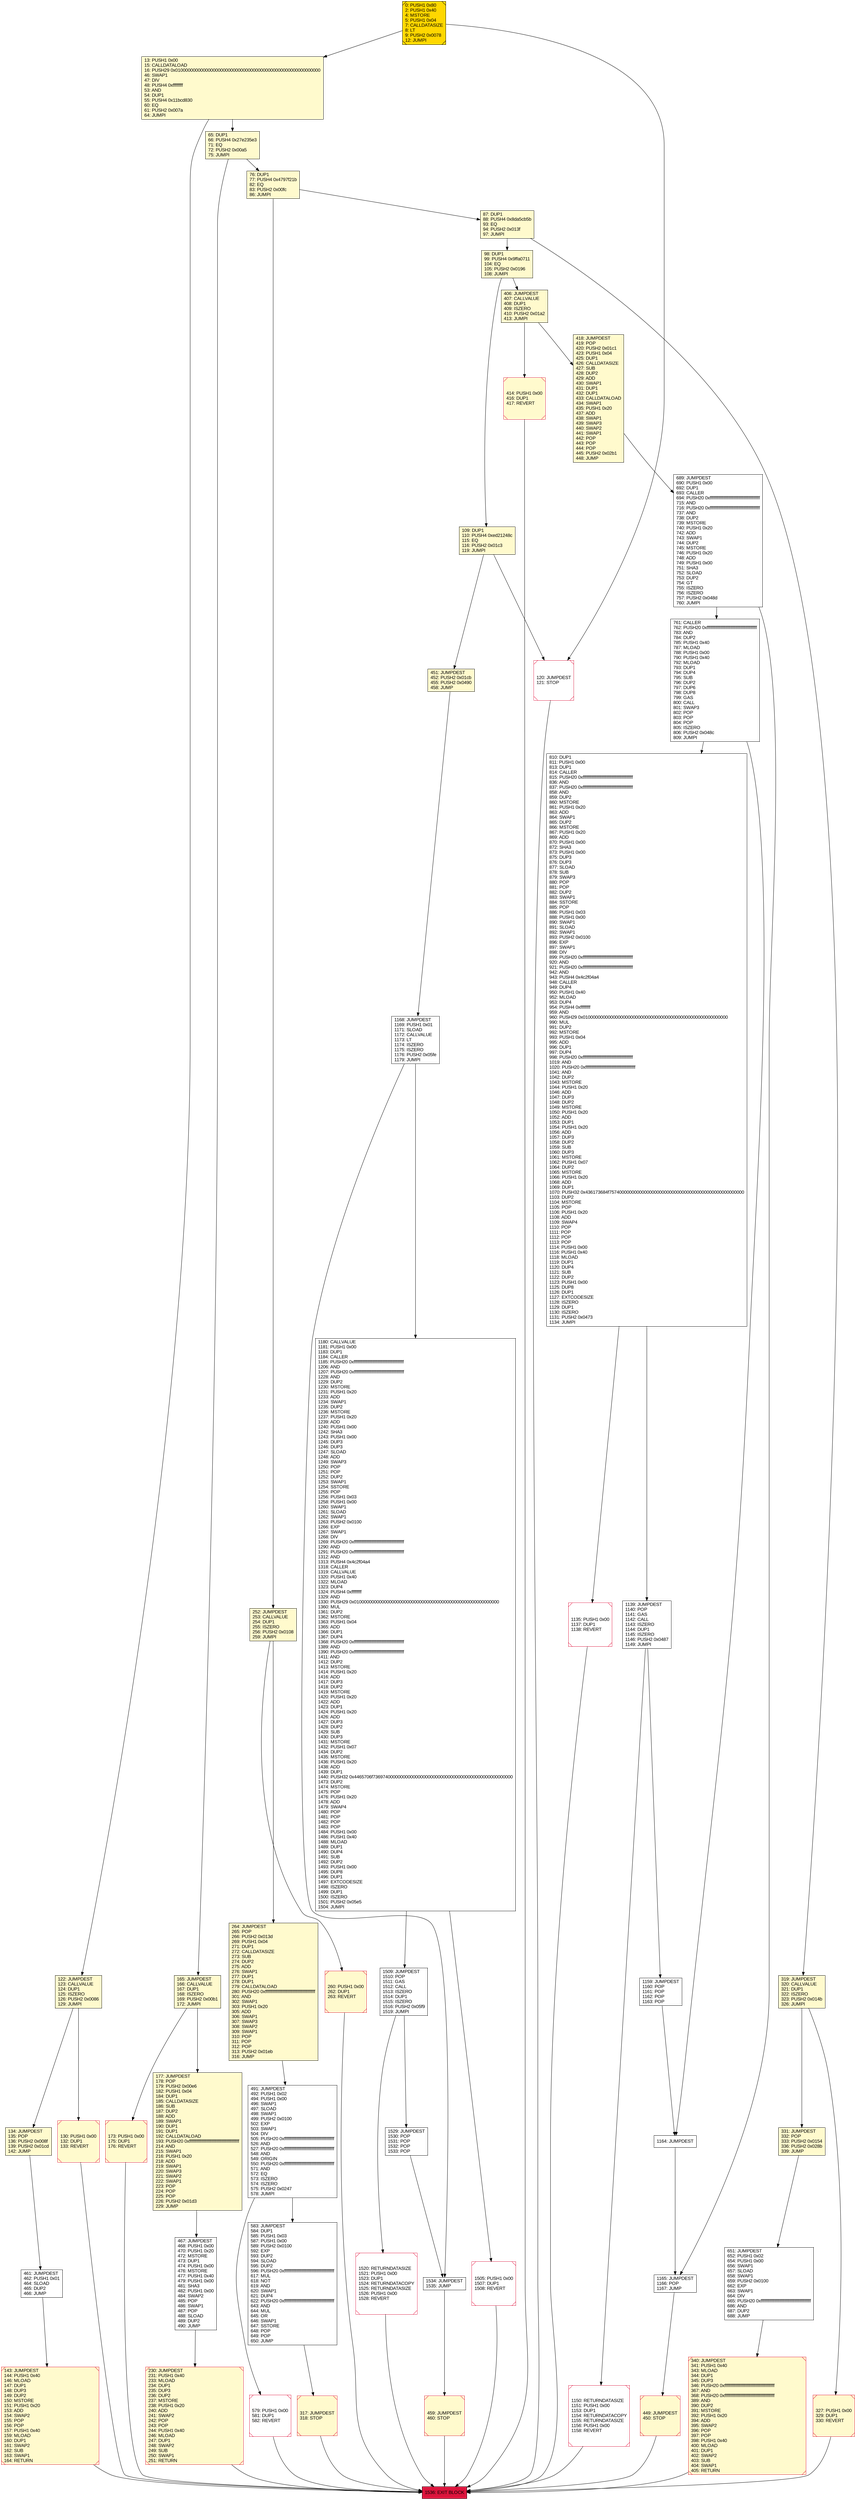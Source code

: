 digraph G {
bgcolor=transparent rankdir=UD;
node [shape=box style=filled color=black fillcolor=white fontname=arial fontcolor=black];
1536 [label="1536: EXIT BLOCK\l" fillcolor=crimson ];
406 [label="406: JUMPDEST\l407: CALLVALUE\l408: DUP1\l409: ISZERO\l410: PUSH2 0x01a2\l413: JUMPI\l" fillcolor=lemonchiffon ];
1180 [label="1180: CALLVALUE\l1181: PUSH1 0x00\l1183: DUP1\l1184: CALLER\l1185: PUSH20 0xffffffffffffffffffffffffffffffffffffffff\l1206: AND\l1207: PUSH20 0xffffffffffffffffffffffffffffffffffffffff\l1228: AND\l1229: DUP2\l1230: MSTORE\l1231: PUSH1 0x20\l1233: ADD\l1234: SWAP1\l1235: DUP2\l1236: MSTORE\l1237: PUSH1 0x20\l1239: ADD\l1240: PUSH1 0x00\l1242: SHA3\l1243: PUSH1 0x00\l1245: DUP3\l1246: DUP3\l1247: SLOAD\l1248: ADD\l1249: SWAP3\l1250: POP\l1251: POP\l1252: DUP2\l1253: SWAP1\l1254: SSTORE\l1255: POP\l1256: PUSH1 0x03\l1258: PUSH1 0x00\l1260: SWAP1\l1261: SLOAD\l1262: SWAP1\l1263: PUSH2 0x0100\l1266: EXP\l1267: SWAP1\l1268: DIV\l1269: PUSH20 0xffffffffffffffffffffffffffffffffffffffff\l1290: AND\l1291: PUSH20 0xffffffffffffffffffffffffffffffffffffffff\l1312: AND\l1313: PUSH4 0x4c2f04a4\l1318: CALLER\l1319: CALLVALUE\l1320: PUSH1 0x40\l1322: MLOAD\l1323: DUP4\l1324: PUSH4 0xffffffff\l1329: AND\l1330: PUSH29 0x0100000000000000000000000000000000000000000000000000000000\l1360: MUL\l1361: DUP2\l1362: MSTORE\l1363: PUSH1 0x04\l1365: ADD\l1366: DUP1\l1367: DUP4\l1368: PUSH20 0xffffffffffffffffffffffffffffffffffffffff\l1389: AND\l1390: PUSH20 0xffffffffffffffffffffffffffffffffffffffff\l1411: AND\l1412: DUP2\l1413: MSTORE\l1414: PUSH1 0x20\l1416: ADD\l1417: DUP3\l1418: DUP2\l1419: MSTORE\l1420: PUSH1 0x20\l1422: ADD\l1423: DUP1\l1424: PUSH1 0x20\l1426: ADD\l1427: DUP3\l1428: DUP2\l1429: SUB\l1430: DUP3\l1431: MSTORE\l1432: PUSH1 0x07\l1434: DUP2\l1435: MSTORE\l1436: PUSH1 0x20\l1438: ADD\l1439: DUP1\l1440: PUSH32 0x4465706f73697400000000000000000000000000000000000000000000000000\l1473: DUP2\l1474: MSTORE\l1475: POP\l1476: PUSH1 0x20\l1478: ADD\l1479: SWAP4\l1480: POP\l1481: POP\l1482: POP\l1483: POP\l1484: PUSH1 0x00\l1486: PUSH1 0x40\l1488: MLOAD\l1489: DUP1\l1490: DUP4\l1491: SUB\l1492: DUP2\l1493: PUSH1 0x00\l1495: DUP8\l1496: DUP1\l1497: EXTCODESIZE\l1498: ISZERO\l1499: DUP1\l1500: ISZERO\l1501: PUSH2 0x05e5\l1504: JUMPI\l" ];
134 [label="134: JUMPDEST\l135: POP\l136: PUSH2 0x008f\l139: PUSH2 0x01cd\l142: JUMP\l" fillcolor=lemonchiffon ];
340 [label="340: JUMPDEST\l341: PUSH1 0x40\l343: MLOAD\l344: DUP1\l345: DUP3\l346: PUSH20 0xffffffffffffffffffffffffffffffffffffffff\l367: AND\l368: PUSH20 0xffffffffffffffffffffffffffffffffffffffff\l389: AND\l390: DUP2\l391: MSTORE\l392: PUSH1 0x20\l394: ADD\l395: SWAP2\l396: POP\l397: POP\l398: PUSH1 0x40\l400: MLOAD\l401: DUP1\l402: SWAP2\l403: SUB\l404: SWAP1\l405: RETURN\l" fillcolor=lemonchiffon shape=Msquare color=crimson ];
467 [label="467: JUMPDEST\l468: PUSH1 0x00\l470: PUSH1 0x20\l472: MSTORE\l473: DUP1\l474: PUSH1 0x00\l476: MSTORE\l477: PUSH1 0x40\l479: PUSH1 0x00\l481: SHA3\l482: PUSH1 0x00\l484: SWAP2\l485: POP\l486: SWAP1\l487: POP\l488: SLOAD\l489: DUP2\l490: JUMP\l" ];
810 [label="810: DUP1\l811: PUSH1 0x00\l813: DUP1\l814: CALLER\l815: PUSH20 0xffffffffffffffffffffffffffffffffffffffff\l836: AND\l837: PUSH20 0xffffffffffffffffffffffffffffffffffffffff\l858: AND\l859: DUP2\l860: MSTORE\l861: PUSH1 0x20\l863: ADD\l864: SWAP1\l865: DUP2\l866: MSTORE\l867: PUSH1 0x20\l869: ADD\l870: PUSH1 0x00\l872: SHA3\l873: PUSH1 0x00\l875: DUP3\l876: DUP3\l877: SLOAD\l878: SUB\l879: SWAP3\l880: POP\l881: POP\l882: DUP2\l883: SWAP1\l884: SSTORE\l885: POP\l886: PUSH1 0x03\l888: PUSH1 0x00\l890: SWAP1\l891: SLOAD\l892: SWAP1\l893: PUSH2 0x0100\l896: EXP\l897: SWAP1\l898: DIV\l899: PUSH20 0xffffffffffffffffffffffffffffffffffffffff\l920: AND\l921: PUSH20 0xffffffffffffffffffffffffffffffffffffffff\l942: AND\l943: PUSH4 0x4c2f04a4\l948: CALLER\l949: DUP4\l950: PUSH1 0x40\l952: MLOAD\l953: DUP4\l954: PUSH4 0xffffffff\l959: AND\l960: PUSH29 0x0100000000000000000000000000000000000000000000000000000000\l990: MUL\l991: DUP2\l992: MSTORE\l993: PUSH1 0x04\l995: ADD\l996: DUP1\l997: DUP4\l998: PUSH20 0xffffffffffffffffffffffffffffffffffffffff\l1019: AND\l1020: PUSH20 0xffffffffffffffffffffffffffffffffffffffff\l1041: AND\l1042: DUP2\l1043: MSTORE\l1044: PUSH1 0x20\l1046: ADD\l1047: DUP3\l1048: DUP2\l1049: MSTORE\l1050: PUSH1 0x20\l1052: ADD\l1053: DUP1\l1054: PUSH1 0x20\l1056: ADD\l1057: DUP3\l1058: DUP2\l1059: SUB\l1060: DUP3\l1061: MSTORE\l1062: PUSH1 0x07\l1064: DUP2\l1065: MSTORE\l1066: PUSH1 0x20\l1068: ADD\l1069: DUP1\l1070: PUSH32 0x436173684f757400000000000000000000000000000000000000000000000000\l1103: DUP2\l1104: MSTORE\l1105: POP\l1106: PUSH1 0x20\l1108: ADD\l1109: SWAP4\l1110: POP\l1111: POP\l1112: POP\l1113: POP\l1114: PUSH1 0x00\l1116: PUSH1 0x40\l1118: MLOAD\l1119: DUP1\l1120: DUP4\l1121: SUB\l1122: DUP2\l1123: PUSH1 0x00\l1125: DUP8\l1126: DUP1\l1127: EXTCODESIZE\l1128: ISZERO\l1129: DUP1\l1130: ISZERO\l1131: PUSH2 0x0473\l1134: JUMPI\l" ];
173 [label="173: PUSH1 0x00\l175: DUP1\l176: REVERT\l" fillcolor=lemonchiffon shape=Msquare color=crimson ];
418 [label="418: JUMPDEST\l419: POP\l420: PUSH2 0x01c1\l423: PUSH1 0x04\l425: DUP1\l426: CALLDATASIZE\l427: SUB\l428: DUP2\l429: ADD\l430: SWAP1\l431: DUP1\l432: DUP1\l433: CALLDATALOAD\l434: SWAP1\l435: PUSH1 0x20\l437: ADD\l438: SWAP1\l439: SWAP3\l440: SWAP2\l441: SWAP1\l442: POP\l443: POP\l444: POP\l445: PUSH2 0x02b1\l448: JUMP\l" fillcolor=lemonchiffon ];
165 [label="165: JUMPDEST\l166: CALLVALUE\l167: DUP1\l168: ISZERO\l169: PUSH2 0x00b1\l172: JUMPI\l" fillcolor=lemonchiffon ];
177 [label="177: JUMPDEST\l178: POP\l179: PUSH2 0x00e6\l182: PUSH1 0x04\l184: DUP1\l185: CALLDATASIZE\l186: SUB\l187: DUP2\l188: ADD\l189: SWAP1\l190: DUP1\l191: DUP1\l192: CALLDATALOAD\l193: PUSH20 0xffffffffffffffffffffffffffffffffffffffff\l214: AND\l215: SWAP1\l216: PUSH1 0x20\l218: ADD\l219: SWAP1\l220: SWAP3\l221: SWAP2\l222: SWAP1\l223: POP\l224: POP\l225: POP\l226: PUSH2 0x01d3\l229: JUMP\l" fillcolor=lemonchiffon ];
461 [label="461: JUMPDEST\l462: PUSH1 0x01\l464: SLOAD\l465: DUP2\l466: JUMP\l" ];
1529 [label="1529: JUMPDEST\l1530: POP\l1531: POP\l1532: POP\l1533: POP\l" ];
651 [label="651: JUMPDEST\l652: PUSH1 0x02\l654: PUSH1 0x00\l656: SWAP1\l657: SLOAD\l658: SWAP1\l659: PUSH2 0x0100\l662: EXP\l663: SWAP1\l664: DIV\l665: PUSH20 0xffffffffffffffffffffffffffffffffffffffff\l686: AND\l687: DUP2\l688: JUMP\l" ];
130 [label="130: PUSH1 0x00\l132: DUP1\l133: REVERT\l" fillcolor=lemonchiffon shape=Msquare color=crimson ];
260 [label="260: PUSH1 0x00\l262: DUP1\l263: REVERT\l" fillcolor=lemonchiffon shape=Msquare color=crimson ];
109 [label="109: DUP1\l110: PUSH4 0xed21248c\l115: EQ\l116: PUSH2 0x01c3\l119: JUMPI\l" fillcolor=lemonchiffon ];
317 [label="317: JUMPDEST\l318: STOP\l" fillcolor=lemonchiffon shape=Msquare color=crimson ];
1165 [label="1165: JUMPDEST\l1166: POP\l1167: JUMP\l" ];
451 [label="451: JUMPDEST\l452: PUSH2 0x01cb\l455: PUSH2 0x0490\l458: JUMP\l" fillcolor=lemonchiffon ];
331 [label="331: JUMPDEST\l332: POP\l333: PUSH2 0x0154\l336: PUSH2 0x028b\l339: JUMP\l" fillcolor=lemonchiffon ];
264 [label="264: JUMPDEST\l265: POP\l266: PUSH2 0x013d\l269: PUSH1 0x04\l271: DUP1\l272: CALLDATASIZE\l273: SUB\l274: DUP2\l275: ADD\l276: SWAP1\l277: DUP1\l278: DUP1\l279: CALLDATALOAD\l280: PUSH20 0xffffffffffffffffffffffffffffffffffffffff\l301: AND\l302: SWAP1\l303: PUSH1 0x20\l305: ADD\l306: SWAP1\l307: SWAP3\l308: SWAP2\l309: SWAP1\l310: POP\l311: POP\l312: POP\l313: PUSH2 0x01eb\l316: JUMP\l" fillcolor=lemonchiffon ];
65 [label="65: DUP1\l66: PUSH4 0x27e235e3\l71: EQ\l72: PUSH2 0x00a5\l75: JUMPI\l" fillcolor=lemonchiffon ];
87 [label="87: DUP1\l88: PUSH4 0x8da5cb5b\l93: EQ\l94: PUSH2 0x013f\l97: JUMPI\l" fillcolor=lemonchiffon ];
0 [label="0: PUSH1 0x80\l2: PUSH1 0x40\l4: MSTORE\l5: PUSH1 0x04\l7: CALLDATASIZE\l8: LT\l9: PUSH2 0x0078\l12: JUMPI\l" fillcolor=lemonchiffon shape=Msquare fillcolor=gold ];
76 [label="76: DUP1\l77: PUSH4 0x4797f21b\l82: EQ\l83: PUSH2 0x00fc\l86: JUMPI\l" fillcolor=lemonchiffon ];
143 [label="143: JUMPDEST\l144: PUSH1 0x40\l146: MLOAD\l147: DUP1\l148: DUP3\l149: DUP2\l150: MSTORE\l151: PUSH1 0x20\l153: ADD\l154: SWAP2\l155: POP\l156: POP\l157: PUSH1 0x40\l159: MLOAD\l160: DUP1\l161: SWAP2\l162: SUB\l163: SWAP1\l164: RETURN\l" fillcolor=lemonchiffon shape=Msquare color=crimson ];
414 [label="414: PUSH1 0x00\l416: DUP1\l417: REVERT\l" fillcolor=lemonchiffon shape=Msquare color=crimson ];
689 [label="689: JUMPDEST\l690: PUSH1 0x00\l692: DUP1\l693: CALLER\l694: PUSH20 0xffffffffffffffffffffffffffffffffffffffff\l715: AND\l716: PUSH20 0xffffffffffffffffffffffffffffffffffffffff\l737: AND\l738: DUP2\l739: MSTORE\l740: PUSH1 0x20\l742: ADD\l743: SWAP1\l744: DUP2\l745: MSTORE\l746: PUSH1 0x20\l748: ADD\l749: PUSH1 0x00\l751: SHA3\l752: SLOAD\l753: DUP2\l754: GT\l755: ISZERO\l756: ISZERO\l757: PUSH2 0x048d\l760: JUMPI\l" ];
1505 [label="1505: PUSH1 0x00\l1507: DUP1\l1508: REVERT\l" shape=Msquare color=crimson ];
1164 [label="1164: JUMPDEST\l" ];
1534 [label="1534: JUMPDEST\l1535: JUMP\l" ];
98 [label="98: DUP1\l99: PUSH4 0x9ffa0711\l104: EQ\l105: PUSH2 0x0196\l108: JUMPI\l" fillcolor=lemonchiffon ];
583 [label="583: JUMPDEST\l584: DUP1\l585: PUSH1 0x03\l587: PUSH1 0x00\l589: PUSH2 0x0100\l592: EXP\l593: DUP2\l594: SLOAD\l595: DUP2\l596: PUSH20 0xffffffffffffffffffffffffffffffffffffffff\l617: MUL\l618: NOT\l619: AND\l620: SWAP1\l621: DUP4\l622: PUSH20 0xffffffffffffffffffffffffffffffffffffffff\l643: AND\l644: MUL\l645: OR\l646: SWAP1\l647: SSTORE\l648: POP\l649: POP\l650: JUMP\l" ];
1135 [label="1135: PUSH1 0x00\l1137: DUP1\l1138: REVERT\l" shape=Msquare color=crimson ];
319 [label="319: JUMPDEST\l320: CALLVALUE\l321: DUP1\l322: ISZERO\l323: PUSH2 0x014b\l326: JUMPI\l" fillcolor=lemonchiffon ];
230 [label="230: JUMPDEST\l231: PUSH1 0x40\l233: MLOAD\l234: DUP1\l235: DUP3\l236: DUP2\l237: MSTORE\l238: PUSH1 0x20\l240: ADD\l241: SWAP2\l242: POP\l243: POP\l244: PUSH1 0x40\l246: MLOAD\l247: DUP1\l248: SWAP2\l249: SUB\l250: SWAP1\l251: RETURN\l" fillcolor=lemonchiffon shape=Msquare color=crimson ];
449 [label="449: JUMPDEST\l450: STOP\l" fillcolor=lemonchiffon shape=Msquare color=crimson ];
459 [label="459: JUMPDEST\l460: STOP\l" fillcolor=lemonchiffon shape=Msquare color=crimson ];
1159 [label="1159: JUMPDEST\l1160: POP\l1161: POP\l1162: POP\l1163: POP\l" ];
579 [label="579: PUSH1 0x00\l581: DUP1\l582: REVERT\l" shape=Msquare color=crimson ];
1150 [label="1150: RETURNDATASIZE\l1151: PUSH1 0x00\l1153: DUP1\l1154: RETURNDATACOPY\l1155: RETURNDATASIZE\l1156: PUSH1 0x00\l1158: REVERT\l" shape=Msquare color=crimson ];
327 [label="327: PUSH1 0x00\l329: DUP1\l330: REVERT\l" fillcolor=lemonchiffon shape=Msquare color=crimson ];
1168 [label="1168: JUMPDEST\l1169: PUSH1 0x01\l1171: SLOAD\l1172: CALLVALUE\l1173: LT\l1174: ISZERO\l1175: ISZERO\l1176: PUSH2 0x05fe\l1179: JUMPI\l" ];
491 [label="491: JUMPDEST\l492: PUSH1 0x02\l494: PUSH1 0x00\l496: SWAP1\l497: SLOAD\l498: SWAP1\l499: PUSH2 0x0100\l502: EXP\l503: SWAP1\l504: DIV\l505: PUSH20 0xffffffffffffffffffffffffffffffffffffffff\l526: AND\l527: PUSH20 0xffffffffffffffffffffffffffffffffffffffff\l548: AND\l549: ORIGIN\l550: PUSH20 0xffffffffffffffffffffffffffffffffffffffff\l571: AND\l572: EQ\l573: ISZERO\l574: ISZERO\l575: PUSH2 0x0247\l578: JUMPI\l" ];
1520 [label="1520: RETURNDATASIZE\l1521: PUSH1 0x00\l1523: DUP1\l1524: RETURNDATACOPY\l1525: RETURNDATASIZE\l1526: PUSH1 0x00\l1528: REVERT\l" shape=Msquare color=crimson ];
120 [label="120: JUMPDEST\l121: STOP\l" shape=Msquare color=crimson ];
1509 [label="1509: JUMPDEST\l1510: POP\l1511: GAS\l1512: CALL\l1513: ISZERO\l1514: DUP1\l1515: ISZERO\l1516: PUSH2 0x05f9\l1519: JUMPI\l" ];
122 [label="122: JUMPDEST\l123: CALLVALUE\l124: DUP1\l125: ISZERO\l126: PUSH2 0x0086\l129: JUMPI\l" fillcolor=lemonchiffon ];
252 [label="252: JUMPDEST\l253: CALLVALUE\l254: DUP1\l255: ISZERO\l256: PUSH2 0x0108\l259: JUMPI\l" fillcolor=lemonchiffon ];
1139 [label="1139: JUMPDEST\l1140: POP\l1141: GAS\l1142: CALL\l1143: ISZERO\l1144: DUP1\l1145: ISZERO\l1146: PUSH2 0x0487\l1149: JUMPI\l" ];
13 [label="13: PUSH1 0x00\l15: CALLDATALOAD\l16: PUSH29 0x0100000000000000000000000000000000000000000000000000000000\l46: SWAP1\l47: DIV\l48: PUSH4 0xffffffff\l53: AND\l54: DUP1\l55: PUSH4 0x11bcd830\l60: EQ\l61: PUSH2 0x007a\l64: JUMPI\l" fillcolor=lemonchiffon ];
761 [label="761: CALLER\l762: PUSH20 0xffffffffffffffffffffffffffffffffffffffff\l783: AND\l784: DUP2\l785: PUSH1 0x40\l787: MLOAD\l788: PUSH1 0x00\l790: PUSH1 0x40\l792: MLOAD\l793: DUP1\l794: DUP4\l795: SUB\l796: DUP2\l797: DUP6\l798: DUP8\l799: GAS\l800: CALL\l801: SWAP3\l802: POP\l803: POP\l804: POP\l805: ISZERO\l806: PUSH2 0x048c\l809: JUMPI\l" ];
1509 -> 1520;
340 -> 1536;
491 -> 579;
13 -> 122;
165 -> 177;
173 -> 1536;
65 -> 76;
76 -> 87;
406 -> 418;
177 -> 467;
331 -> 651;
1139 -> 1150;
1534 -> 459;
1139 -> 1159;
109 -> 451;
134 -> 461;
165 -> 173;
1168 -> 1534;
1159 -> 1164;
130 -> 1536;
491 -> 583;
65 -> 165;
260 -> 1536;
651 -> 340;
461 -> 143;
317 -> 1536;
319 -> 327;
689 -> 761;
761 -> 1164;
143 -> 1536;
406 -> 414;
414 -> 1536;
252 -> 264;
1505 -> 1536;
0 -> 13;
109 -> 120;
810 -> 1135;
1180 -> 1505;
98 -> 406;
418 -> 689;
1135 -> 1536;
13 -> 65;
76 -> 252;
122 -> 130;
252 -> 260;
230 -> 1536;
449 -> 1536;
0 -> 120;
1529 -> 1534;
451 -> 1168;
467 -> 230;
264 -> 491;
459 -> 1536;
319 -> 331;
579 -> 1536;
87 -> 319;
98 -> 109;
1150 -> 1536;
327 -> 1536;
583 -> 317;
1180 -> 1509;
689 -> 1165;
1164 -> 1165;
1520 -> 1536;
120 -> 1536;
1168 -> 1180;
761 -> 810;
1509 -> 1529;
122 -> 134;
87 -> 98;
810 -> 1139;
1165 -> 449;
}